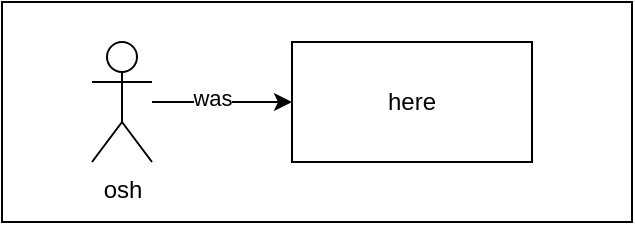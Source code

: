 <mxfile version="19.0.3" type="github">
  <diagram id="F-V4iub-xEMUrGQdiBXC" name="Page-1">
    <mxGraphModel dx="1234" dy="756" grid="1" gridSize="10" guides="1" tooltips="1" connect="1" arrows="1" fold="1" page="1" pageScale="1" pageWidth="827" pageHeight="1169" math="0" shadow="0">
      <root>
        <mxCell id="0" />
        <mxCell id="1" parent="0" />
        <mxCell id="TK7Jv7AhH8hMzQ-9n5MK-1" value="" style="rounded=0;whiteSpace=wrap;html=1;" vertex="1" parent="1">
          <mxGeometry x="95" y="30" width="315" height="110" as="geometry" />
        </mxCell>
        <mxCell id="938kn5CyjTizg_Fpwi8q-3" value="" style="edgeStyle=orthogonalEdgeStyle;rounded=0;orthogonalLoop=1;jettySize=auto;html=1;" parent="1" source="938kn5CyjTizg_Fpwi8q-1" target="938kn5CyjTizg_Fpwi8q-2" edge="1">
          <mxGeometry relative="1" as="geometry" />
        </mxCell>
        <mxCell id="938kn5CyjTizg_Fpwi8q-4" value="&lt;div&gt;was&lt;/div&gt;" style="edgeLabel;html=1;align=center;verticalAlign=middle;resizable=0;points=[];" parent="938kn5CyjTizg_Fpwi8q-3" vertex="1" connectable="0">
          <mxGeometry x="-0.143" y="2" relative="1" as="geometry">
            <mxPoint as="offset" />
          </mxGeometry>
        </mxCell>
        <mxCell id="938kn5CyjTizg_Fpwi8q-1" value="osh" style="shape=umlActor;verticalLabelPosition=bottom;verticalAlign=top;html=1;outlineConnect=0;" parent="1" vertex="1">
          <mxGeometry x="140" y="50" width="30" height="60" as="geometry" />
        </mxCell>
        <mxCell id="938kn5CyjTizg_Fpwi8q-2" value="here" style="rounded=0;whiteSpace=wrap;html=1;" parent="1" vertex="1">
          <mxGeometry x="240" y="50" width="120" height="60" as="geometry" />
        </mxCell>
      </root>
    </mxGraphModel>
  </diagram>
</mxfile>
